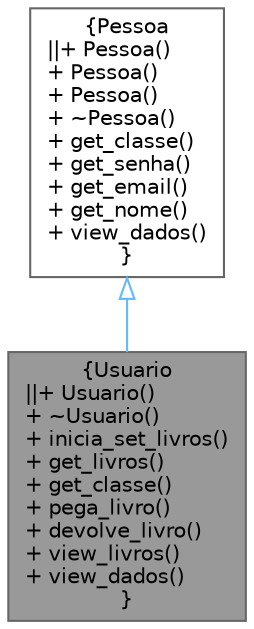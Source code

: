 digraph "Usuario"
{
 // LATEX_PDF_SIZE
  bgcolor="transparent";
  edge [fontname=Helvetica,fontsize=10,labelfontname=Helvetica,labelfontsize=10];
  node [fontname=Helvetica,fontsize=10,shape=box,height=0.2,width=0.4];
  Node1 [label="{Usuario\n||+ Usuario()\l+ ~Usuario()\l+ inicia_set_livros()\l+ get_livros()\l+ get_classe()\l+ pega_livro()\l+ devolve_livro()\l+ view_livros()\l+ view_dados()\l}",height=0.2,width=0.4,color="gray40", fillcolor="grey60", style="filled", fontcolor="black",tooltip="Classe do usuario."];
  Node2 -> Node1 [dir="back",color="steelblue1",style="solid",arrowtail="onormal"];
  Node2 [label="{Pessoa\n||+ Pessoa()\l+ Pessoa()\l+ Pessoa()\l+ ~Pessoa()\l+ get_classe()\l+ get_senha()\l+ get_email()\l+ get_nome()\l+ view_dados()\l}",height=0.2,width=0.4,color="gray40", fillcolor="white", style="filled",URL="$class_pessoa.html",tooltip="Classe mãe de usuario e admin."];
}
